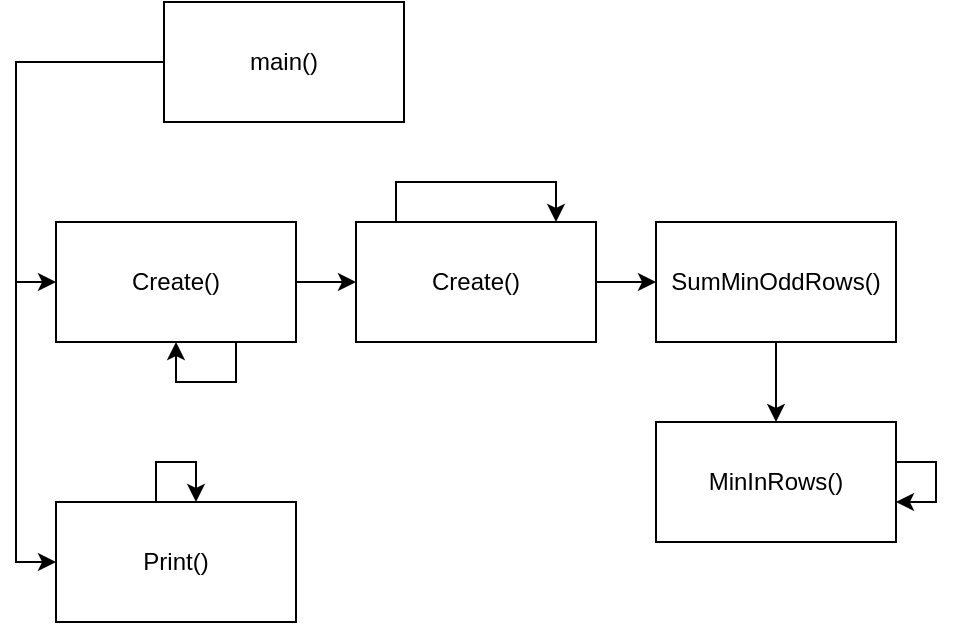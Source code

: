 <mxfile version="24.8.6">
  <diagram name="Сторінка-1" id="JFq0MwoeFXJ50pWMK3i-">
    <mxGraphModel dx="1050" dy="522" grid="1" gridSize="10" guides="1" tooltips="1" connect="1" arrows="1" fold="1" page="1" pageScale="1" pageWidth="827" pageHeight="1169" math="0" shadow="0">
      <root>
        <mxCell id="0" />
        <mxCell id="1" parent="0" />
        <mxCell id="ZiN7DAXca3YJSOaotGb7-4" style="edgeStyle=orthogonalEdgeStyle;rounded=0;orthogonalLoop=1;jettySize=auto;html=1;entryX=0;entryY=0.5;entryDx=0;entryDy=0;" edge="1" parent="1" source="ZiN7DAXca3YJSOaotGb7-1" target="ZiN7DAXca3YJSOaotGb7-2">
          <mxGeometry relative="1" as="geometry">
            <Array as="points">
              <mxPoint x="280" y="70" />
              <mxPoint x="280" y="180" />
            </Array>
          </mxGeometry>
        </mxCell>
        <mxCell id="ZiN7DAXca3YJSOaotGb7-5" style="edgeStyle=orthogonalEdgeStyle;rounded=0;orthogonalLoop=1;jettySize=auto;html=1;entryX=0;entryY=0.5;entryDx=0;entryDy=0;" edge="1" parent="1" source="ZiN7DAXca3YJSOaotGb7-1" target="ZiN7DAXca3YJSOaotGb7-3">
          <mxGeometry relative="1" as="geometry">
            <Array as="points">
              <mxPoint x="280" y="70" />
              <mxPoint x="280" y="320" />
            </Array>
          </mxGeometry>
        </mxCell>
        <mxCell id="ZiN7DAXca3YJSOaotGb7-1" value="main()" style="rounded=0;whiteSpace=wrap;html=1;" vertex="1" parent="1">
          <mxGeometry x="354" y="40" width="120" height="60" as="geometry" />
        </mxCell>
        <mxCell id="ZiN7DAXca3YJSOaotGb7-7" value="" style="edgeStyle=orthogonalEdgeStyle;rounded=0;orthogonalLoop=1;jettySize=auto;html=1;" edge="1" parent="1" source="ZiN7DAXca3YJSOaotGb7-2" target="ZiN7DAXca3YJSOaotGb7-6">
          <mxGeometry relative="1" as="geometry" />
        </mxCell>
        <mxCell id="ZiN7DAXca3YJSOaotGb7-2" value="Create()" style="rounded=0;whiteSpace=wrap;html=1;" vertex="1" parent="1">
          <mxGeometry x="300" y="150" width="120" height="60" as="geometry" />
        </mxCell>
        <mxCell id="ZiN7DAXca3YJSOaotGb7-3" value="Print()" style="rounded=0;whiteSpace=wrap;html=1;" vertex="1" parent="1">
          <mxGeometry x="300" y="290" width="120" height="60" as="geometry" />
        </mxCell>
        <mxCell id="ZiN7DAXca3YJSOaotGb7-15" value="" style="edgeStyle=orthogonalEdgeStyle;rounded=0;orthogonalLoop=1;jettySize=auto;html=1;" edge="1" parent="1" source="ZiN7DAXca3YJSOaotGb7-6" target="ZiN7DAXca3YJSOaotGb7-14">
          <mxGeometry relative="1" as="geometry" />
        </mxCell>
        <mxCell id="ZiN7DAXca3YJSOaotGb7-6" value="Create()" style="rounded=0;whiteSpace=wrap;html=1;" vertex="1" parent="1">
          <mxGeometry x="450" y="150" width="120" height="60" as="geometry" />
        </mxCell>
        <mxCell id="ZiN7DAXca3YJSOaotGb7-9" style="edgeStyle=orthogonalEdgeStyle;rounded=0;orthogonalLoop=1;jettySize=auto;html=1;entryX=0.5;entryY=1;entryDx=0;entryDy=0;" edge="1" parent="1" source="ZiN7DAXca3YJSOaotGb7-2" target="ZiN7DAXca3YJSOaotGb7-2">
          <mxGeometry relative="1" as="geometry">
            <mxPoint x="390" y="240" as="sourcePoint" />
            <Array as="points">
              <mxPoint x="390" y="230" />
              <mxPoint x="360" y="230" />
            </Array>
          </mxGeometry>
        </mxCell>
        <mxCell id="ZiN7DAXca3YJSOaotGb7-12" style="edgeStyle=orthogonalEdgeStyle;rounded=0;orthogonalLoop=1;jettySize=auto;html=1;" edge="1" parent="1" source="ZiN7DAXca3YJSOaotGb7-3" target="ZiN7DAXca3YJSOaotGb7-3">
          <mxGeometry relative="1" as="geometry">
            <Array as="points">
              <mxPoint x="350" y="270" />
            </Array>
          </mxGeometry>
        </mxCell>
        <mxCell id="ZiN7DAXca3YJSOaotGb7-13" style="edgeStyle=orthogonalEdgeStyle;rounded=0;orthogonalLoop=1;jettySize=auto;html=1;" edge="1" parent="1" source="ZiN7DAXca3YJSOaotGb7-6" target="ZiN7DAXca3YJSOaotGb7-6">
          <mxGeometry relative="1" as="geometry">
            <Array as="points">
              <mxPoint x="550" y="130" />
            </Array>
          </mxGeometry>
        </mxCell>
        <mxCell id="ZiN7DAXca3YJSOaotGb7-17" value="" style="edgeStyle=orthogonalEdgeStyle;rounded=0;orthogonalLoop=1;jettySize=auto;html=1;" edge="1" parent="1" source="ZiN7DAXca3YJSOaotGb7-14" target="ZiN7DAXca3YJSOaotGb7-16">
          <mxGeometry relative="1" as="geometry" />
        </mxCell>
        <mxCell id="ZiN7DAXca3YJSOaotGb7-14" value="SumMinOddRows()" style="rounded=0;whiteSpace=wrap;html=1;" vertex="1" parent="1">
          <mxGeometry x="600" y="150" width="120" height="60" as="geometry" />
        </mxCell>
        <mxCell id="ZiN7DAXca3YJSOaotGb7-16" value="MinInRows()" style="rounded=0;whiteSpace=wrap;html=1;" vertex="1" parent="1">
          <mxGeometry x="600" y="250" width="120" height="60" as="geometry" />
        </mxCell>
        <mxCell id="ZiN7DAXca3YJSOaotGb7-18" style="edgeStyle=orthogonalEdgeStyle;rounded=0;orthogonalLoop=1;jettySize=auto;html=1;" edge="1" parent="1" source="ZiN7DAXca3YJSOaotGb7-16" target="ZiN7DAXca3YJSOaotGb7-16">
          <mxGeometry relative="1" as="geometry" />
        </mxCell>
      </root>
    </mxGraphModel>
  </diagram>
</mxfile>
